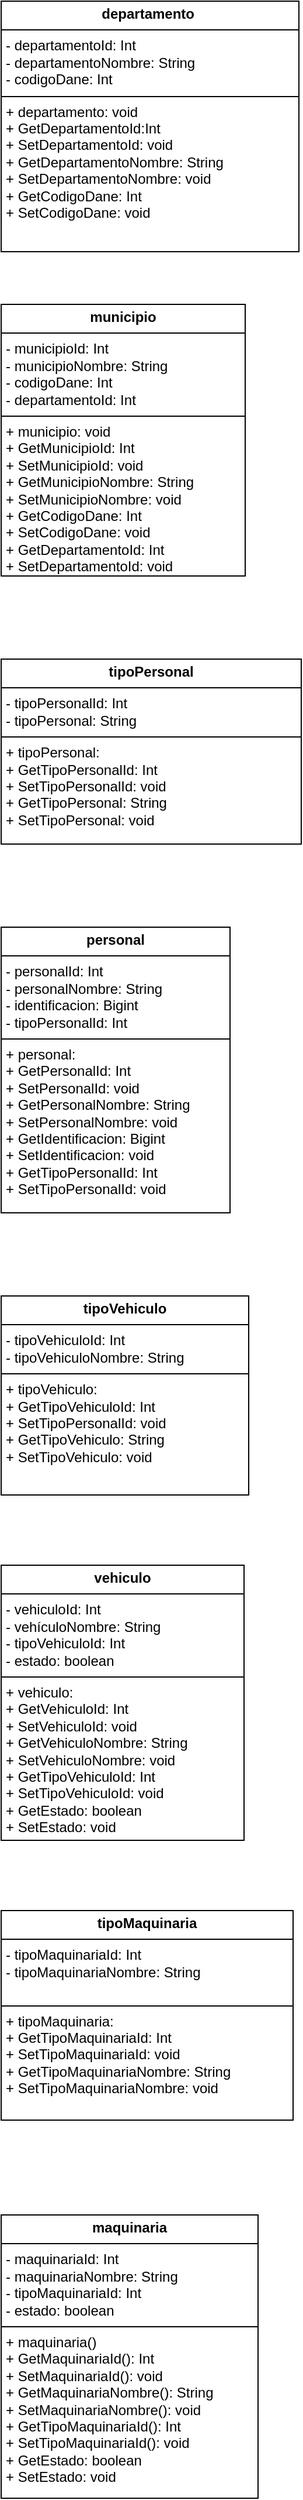 <mxfile version="27.0.8">
  <diagram name="Página-1" id="Xx_L0fpkErWNYB54SpZj">
    <mxGraphModel dx="540" dy="948" grid="0" gridSize="10" guides="1" tooltips="1" connect="1" arrows="1" fold="1" page="0" pageScale="1" pageWidth="827" pageHeight="1169" math="0" shadow="0">
      <root>
        <mxCell id="0" />
        <mxCell id="1" parent="0" />
        <mxCell id="NUsW2H6koxCrExLu0JP--1" value="&lt;p style=&quot;margin:0px;margin-top:4px;text-align:center;&quot;&gt;&lt;b&gt;departamento&amp;nbsp;&lt;/b&gt;&lt;/p&gt;&lt;hr size=&quot;1&quot; style=&quot;border-style:solid;&quot;&gt;&lt;p style=&quot;margin:0px;margin-left:4px;&quot;&gt;- departamentoId: Int&lt;/p&gt;&lt;p style=&quot;margin:0px;margin-left:4px;&quot;&gt;- departamentoNombre: String&lt;/p&gt;&lt;p style=&quot;margin:0px;margin-left:4px;&quot;&gt;- codigoDane: Int&lt;/p&gt;&lt;hr size=&quot;1&quot; style=&quot;border-style:solid;&quot;&gt;&lt;p style=&quot;margin:0px;margin-left:4px;&quot;&gt;+ departamento: void&lt;/p&gt;&lt;p style=&quot;margin:0px;margin-left:4px;&quot;&gt;+ GetDepartamentoId:Int&lt;/p&gt;&lt;p style=&quot;margin:0px;margin-left:4px;&quot;&gt;+ SetDepartamentoId: void&lt;/p&gt;&lt;p style=&quot;margin:0px;margin-left:4px;&quot;&gt;+ GetDepartamentoNombre: String&lt;/p&gt;&lt;p style=&quot;margin:0px;margin-left:4px;&quot;&gt;+ SetDepartamentoNombre: void&lt;/p&gt;&lt;p style=&quot;margin:0px;margin-left:4px;&quot;&gt;+ GetCodigoDane: Int&lt;/p&gt;&lt;p style=&quot;margin:0px;margin-left:4px;&quot;&gt;+ SetCodigoDane: void&lt;/p&gt;" style="verticalAlign=top;align=left;overflow=fill;html=1;whiteSpace=wrap;" vertex="1" parent="1">
          <mxGeometry x="121" y="205" width="255" height="214" as="geometry" />
        </mxCell>
        <mxCell id="NUsW2H6koxCrExLu0JP--2" value="&lt;p style=&quot;margin:0px;margin-top:4px;text-align:center;&quot;&gt;&lt;b&gt;municipio&lt;/b&gt;&lt;/p&gt;&lt;hr size=&quot;1&quot; style=&quot;border-style:solid;&quot;&gt;&lt;p style=&quot;margin:0px;margin-left:4px;&quot;&gt;- municipioId: Int&lt;/p&gt;&lt;p style=&quot;margin:0px;margin-left:4px;&quot;&gt;- municipioNombre: String&lt;/p&gt;&lt;p style=&quot;margin:0px;margin-left:4px;&quot;&gt;- codigoDane: Int&lt;/p&gt;&lt;p style=&quot;margin:0px;margin-left:4px;&quot;&gt;- departamentoId: Int&lt;/p&gt;&lt;hr size=&quot;1&quot; style=&quot;border-style:solid;&quot;&gt;&lt;p style=&quot;margin:0px;margin-left:4px;&quot;&gt;+ municipio: void&lt;/p&gt;&lt;p style=&quot;margin:0px;margin-left:4px;&quot;&gt;+ GetMunicipioId: Int&lt;/p&gt;&lt;p style=&quot;margin:0px;margin-left:4px;&quot;&gt;+ SetMunicipioId: void&lt;/p&gt;&lt;p style=&quot;margin:0px;margin-left:4px;&quot;&gt;+ GetMunicipioNombre: String&lt;/p&gt;&lt;p style=&quot;margin:0px;margin-left:4px;&quot;&gt;+ SetMunicipioNombre: void&lt;/p&gt;&lt;p style=&quot;margin:0px;margin-left:4px;&quot;&gt;+ GetCodigoDane: Int&lt;/p&gt;&lt;p style=&quot;margin:0px;margin-left:4px;&quot;&gt;+ SetCodigoDane: void&lt;/p&gt;&lt;p style=&quot;margin:0px;margin-left:4px;&quot;&gt;+ GetDepartamentoId: Int&lt;/p&gt;&lt;p style=&quot;margin:0px;margin-left:4px;&quot;&gt;+ SetDepartamentoId: void&lt;/p&gt;" style="verticalAlign=top;align=left;overflow=fill;html=1;whiteSpace=wrap;" vertex="1" parent="1">
          <mxGeometry x="121" y="464" width="209" height="232" as="geometry" />
        </mxCell>
        <mxCell id="NUsW2H6koxCrExLu0JP--3" value="&lt;p style=&quot;margin:0px;margin-top:4px;text-align:center;&quot;&gt;&lt;b&gt;tipoPersonal&lt;/b&gt;&lt;/p&gt;&lt;hr size=&quot;1&quot; style=&quot;border-style:solid;&quot;&gt;&lt;p style=&quot;margin:0px;margin-left:4px;&quot;&gt;&lt;span style=&quot;background-color: transparent; color: light-dark(rgb(0, 0, 0), rgb(255, 255, 255));&quot;&gt;- tipoPersonalId: Int&lt;/span&gt;&lt;/p&gt;&lt;p style=&quot;margin:0px;margin-left:4px;&quot;&gt;- tipoPersonal: String&lt;/p&gt;&lt;hr size=&quot;1&quot; style=&quot;border-style:solid;&quot;&gt;&lt;p style=&quot;margin:0px;margin-left:4px;&quot;&gt;+ tipoPersonal:&lt;/p&gt;&lt;p style=&quot;margin:0px;margin-left:4px;&quot;&gt;+ GetTipoPersonalId: Int&lt;/p&gt;&lt;p style=&quot;margin:0px;margin-left:4px;&quot;&gt;+ SetTipoPersonalId: void&lt;/p&gt;&lt;p style=&quot;margin:0px;margin-left:4px;&quot;&gt;+ GetTipoPersonal: String&lt;/p&gt;&lt;p style=&quot;margin:0px;margin-left:4px;&quot;&gt;+ SetTipoPersonal: void&lt;/p&gt;" style="verticalAlign=top;align=left;overflow=fill;html=1;whiteSpace=wrap;" vertex="1" parent="1">
          <mxGeometry x="121" y="767" width="257" height="158" as="geometry" />
        </mxCell>
        <mxCell id="NUsW2H6koxCrExLu0JP--4" value="&lt;p style=&quot;margin:0px;margin-top:4px;text-align:center;&quot;&gt;&lt;b&gt;personal&lt;/b&gt;&lt;/p&gt;&lt;hr size=&quot;1&quot; style=&quot;border-style:solid;&quot;&gt;&lt;p style=&quot;margin:0px;margin-left:4px;&quot;&gt;- personalId: Int&lt;/p&gt;&lt;p style=&quot;margin:0px;margin-left:4px;&quot;&gt;- personalNombre: String&lt;/p&gt;&lt;p style=&quot;margin:0px;margin-left:4px;&quot;&gt;- identificacion: Bigint&lt;/p&gt;&lt;p style=&quot;margin:0px;margin-left:4px;&quot;&gt;- tipoPersonalId: Int&lt;/p&gt;&lt;hr size=&quot;1&quot; style=&quot;border-style:solid;&quot;&gt;&lt;p style=&quot;margin:0px;margin-left:4px;&quot;&gt;+ personal:&lt;/p&gt;&lt;p style=&quot;margin:0px;margin-left:4px;&quot;&gt;+ GetPersonalId: Int&lt;/p&gt;&lt;p style=&quot;margin:0px;margin-left:4px;&quot;&gt;+ SetPersonalId: void&lt;/p&gt;&lt;p style=&quot;margin:0px;margin-left:4px;&quot;&gt;+ GetPersonalNombre: String&amp;nbsp;&lt;/p&gt;&lt;p style=&quot;margin:0px;margin-left:4px;&quot;&gt;+ SetPersonalNombre: void&lt;/p&gt;&lt;p style=&quot;margin:0px;margin-left:4px;&quot;&gt;+ GetIdentificacion: Bigint&lt;/p&gt;&lt;p style=&quot;margin:0px;margin-left:4px;&quot;&gt;+ SetIdentificacion: void&lt;/p&gt;&lt;p style=&quot;margin:0px;margin-left:4px;&quot;&gt;+ GetTipoPersonalId: Int&lt;/p&gt;&lt;p style=&quot;margin:0px;margin-left:4px;&quot;&gt;+ SetTipoPersonalId: void&lt;/p&gt;&lt;p style=&quot;margin:0px;margin-left:4px;&quot;&gt;&lt;br&gt;&lt;/p&gt;" style="verticalAlign=top;align=left;overflow=fill;html=1;whiteSpace=wrap;" vertex="1" parent="1">
          <mxGeometry x="121" y="996" width="196" height="244" as="geometry" />
        </mxCell>
        <mxCell id="NUsW2H6koxCrExLu0JP--6" value="&lt;p style=&quot;margin:0px;margin-top:4px;text-align:center;&quot;&gt;&lt;b&gt;tipoVehiculo&lt;/b&gt;&lt;/p&gt;&lt;hr size=&quot;1&quot; style=&quot;border-style:solid;&quot;&gt;&lt;p style=&quot;margin:0px;margin-left:4px;&quot;&gt;- tipoVehiculoId: Int&lt;/p&gt;&lt;p style=&quot;margin:0px;margin-left:4px;&quot;&gt;- tipoVehiculoNombre: String&lt;/p&gt;&lt;hr size=&quot;1&quot; style=&quot;border-style:solid;&quot;&gt;&lt;p style=&quot;margin:0px;margin-left:4px;&quot;&gt;+ tipoVehiculo:&lt;/p&gt;&lt;p style=&quot;margin:0px;margin-left:4px;&quot;&gt;+ GetTipoVehiculoId: Int&lt;/p&gt;&lt;p style=&quot;margin:0px;margin-left:4px;&quot;&gt;+ SetTipoPersonalId: void&lt;/p&gt;&lt;p style=&quot;margin:0px;margin-left:4px;&quot;&gt;+ GetTipoVehiculo: String&lt;/p&gt;&lt;p style=&quot;margin:0px;margin-left:4px;&quot;&gt;+ SetTipoVehiculo: void&lt;/p&gt;" style="verticalAlign=top;align=left;overflow=fill;html=1;whiteSpace=wrap;" vertex="1" parent="1">
          <mxGeometry x="121" y="1311" width="212" height="170" as="geometry" />
        </mxCell>
        <mxCell id="NUsW2H6koxCrExLu0JP--8" value="&lt;p style=&quot;margin:0px;margin-top:4px;text-align:center;&quot;&gt;&lt;b&gt;vehiculo&lt;/b&gt;&lt;/p&gt;&lt;hr size=&quot;1&quot; style=&quot;border-style:solid;&quot;&gt;&lt;p style=&quot;margin:0px;margin-left:4px;&quot;&gt;- vehiculoId: Int&lt;/p&gt;&lt;p style=&quot;margin:0px;margin-left:4px;&quot;&gt;- vehículoNombre: String&lt;/p&gt;&lt;p style=&quot;margin:0px;margin-left:4px;&quot;&gt;- tipoVehiculoId: Int&lt;/p&gt;&lt;p style=&quot;margin:0px;margin-left:4px;&quot;&gt;- estado: boolean&lt;/p&gt;&lt;hr size=&quot;1&quot; style=&quot;border-style:solid;&quot;&gt;&lt;p style=&quot;margin:0px;margin-left:4px;&quot;&gt;+ vehiculo:&lt;/p&gt;&lt;p style=&quot;margin:0px;margin-left:4px;&quot;&gt;+ GetVehiculoId: Int&lt;/p&gt;&lt;p style=&quot;margin:0px;margin-left:4px;&quot;&gt;+ SetVehiculoId: void&lt;/p&gt;&lt;p style=&quot;margin:0px;margin-left:4px;&quot;&gt;+ GetVehiculoNombre: String&lt;/p&gt;&lt;p style=&quot;margin:0px;margin-left:4px;&quot;&gt;+ SetVehiculoNombre: void&lt;/p&gt;&lt;p style=&quot;margin:0px;margin-left:4px;&quot;&gt;+ GetTipoVehiculoId: Int&lt;/p&gt;&lt;p style=&quot;margin:0px;margin-left:4px;&quot;&gt;+ SetTipoVehiculoId: void&lt;/p&gt;&lt;p style=&quot;margin:0px;margin-left:4px;&quot;&gt;+ GetEstado: boolean&lt;/p&gt;&lt;p style=&quot;margin:0px;margin-left:4px;&quot;&gt;+ SetEstado: void&lt;/p&gt;" style="verticalAlign=top;align=left;overflow=fill;html=1;whiteSpace=wrap;" vertex="1" parent="1">
          <mxGeometry x="121" y="1541" width="208" height="235" as="geometry" />
        </mxCell>
        <mxCell id="NUsW2H6koxCrExLu0JP--9" value="&lt;p style=&quot;margin:0px;margin-top:4px;text-align:center;&quot;&gt;&lt;b&gt;tipoMaquinaria&lt;/b&gt;&lt;/p&gt;&lt;hr size=&quot;1&quot; style=&quot;border-style:solid;&quot;&gt;&lt;p style=&quot;margin:0px;margin-left:4px;&quot;&gt;- tipoMaquinariaId: Int&lt;/p&gt;&lt;p style=&quot;margin:0px;margin-left:4px;&quot;&gt;- tipoMaquinariaNombre: String&lt;/p&gt;&lt;p style=&quot;margin:0px;margin-left:4px;&quot;&gt;&lt;br&gt;&lt;/p&gt;&lt;hr size=&quot;1&quot; style=&quot;border-style:solid;&quot;&gt;&lt;p style=&quot;margin:0px;margin-left:4px;&quot;&gt;+ tipoMaquinaria:&lt;/p&gt;&lt;p style=&quot;margin:0px;margin-left:4px;&quot;&gt;+ GetTipoMaquinariaId: Int&lt;/p&gt;&lt;p style=&quot;margin:0px;margin-left:4px;&quot;&gt;+ SetTipoMaquinariaId: void&lt;/p&gt;&lt;p style=&quot;margin:0px;margin-left:4px;&quot;&gt;+ GetTipoMaquinariaNombre: String&lt;/p&gt;&lt;p style=&quot;margin:0px;margin-left:4px;&quot;&gt;+ SetTipoMaquinariaNombre: void&lt;/p&gt;" style="verticalAlign=top;align=left;overflow=fill;html=1;whiteSpace=wrap;" vertex="1" parent="1">
          <mxGeometry x="121" y="1836" width="250" height="179" as="geometry" />
        </mxCell>
        <mxCell id="NUsW2H6koxCrExLu0JP--10" value="&lt;p style=&quot;margin:0px;margin-top:4px;text-align:center;&quot;&gt;&lt;b&gt;maquinaria&lt;/b&gt;&lt;/p&gt;&lt;hr size=&quot;1&quot; style=&quot;border-style:solid;&quot;&gt;&lt;p style=&quot;margin:0px;margin-left:4px;&quot;&gt;- maquinariaId: Int&lt;/p&gt;&lt;p style=&quot;margin:0px;margin-left:4px;&quot;&gt;- maquinariaNombre: String&lt;/p&gt;&lt;p style=&quot;margin:0px;margin-left:4px;&quot;&gt;- tipoMaquinariaId: Int&lt;/p&gt;&lt;p style=&quot;margin:0px;margin-left:4px;&quot;&gt;- estado: boolean&lt;/p&gt;&lt;hr size=&quot;1&quot; style=&quot;border-style:solid;&quot;&gt;&lt;p style=&quot;margin:0px;margin-left:4px;&quot;&gt;+ maquinaria()&lt;/p&gt;&lt;p style=&quot;margin:0px;margin-left:4px;&quot;&gt;+ GetMaquinariaId(): Int&lt;/p&gt;&lt;p style=&quot;margin:0px;margin-left:4px;&quot;&gt;+ SetMaquinariaId(): void&lt;/p&gt;&lt;p style=&quot;margin:0px;margin-left:4px;&quot;&gt;+ GetMaquinariaNombre(): String&lt;/p&gt;&lt;p style=&quot;margin:0px;margin-left:4px;&quot;&gt;+ SetMaquinariaNombre(): void&lt;/p&gt;&lt;p style=&quot;margin:0px;margin-left:4px;&quot;&gt;+ GetTipoMaquinariaId(): Int&lt;/p&gt;&lt;p style=&quot;margin:0px;margin-left:4px;&quot;&gt;+ SetTipoMaquinariaId(): void&lt;/p&gt;&lt;p style=&quot;margin:0px;margin-left:4px;&quot;&gt;+ GetEstado: boolean&lt;/p&gt;&lt;p style=&quot;margin:0px;margin-left:4px;&quot;&gt;+ SetEstado: void&lt;/p&gt;&lt;p style=&quot;margin:0px;margin-left:4px;&quot;&gt;&lt;br&gt;&lt;/p&gt;" style="verticalAlign=top;align=left;overflow=fill;html=1;whiteSpace=wrap;" vertex="1" parent="1">
          <mxGeometry x="121" y="2096" width="220" height="242" as="geometry" />
        </mxCell>
      </root>
    </mxGraphModel>
  </diagram>
</mxfile>
